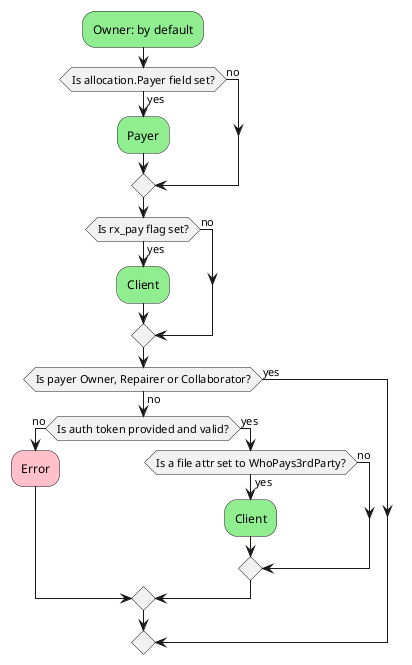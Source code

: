 @startuml

' Defining payer for read operation

#LightGreen:Owner: by default;

if (Is allocation.Payer field set?) then (yes)
  #LightGreen:Payer;
else (no)
endif

if (Is rx_pay flag set?) then (yes)
  #LightGreen:Client;
else (no)
endif

if (Is payer Owner, Repairer or Collaborator?) then (no)
    if (Is auth token provided and valid?) then (no)
      #Pink:Error;
    else (yes)
        if (Is a file attr set to WhoPays3rdParty?) then (yes)
            #LightGreen:Client;
        else (no)
        endif
    endif
else (yes)
endif

@enduml
